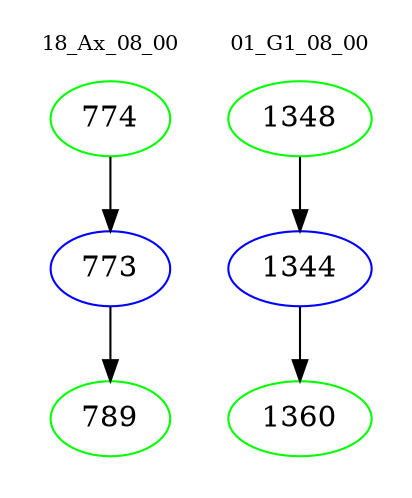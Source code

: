 digraph{
subgraph cluster_0 {
color = white
label = "18_Ax_08_00";
fontsize=10;
T0_774 [label="774", color="green"]
T0_774 -> T0_773 [color="black"]
T0_773 [label="773", color="blue"]
T0_773 -> T0_789 [color="black"]
T0_789 [label="789", color="green"]
}
subgraph cluster_1 {
color = white
label = "01_G1_08_00";
fontsize=10;
T1_1348 [label="1348", color="green"]
T1_1348 -> T1_1344 [color="black"]
T1_1344 [label="1344", color="blue"]
T1_1344 -> T1_1360 [color="black"]
T1_1360 [label="1360", color="green"]
}
}
